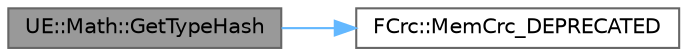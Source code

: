 digraph "UE::Math::GetTypeHash"
{
 // INTERACTIVE_SVG=YES
 // LATEX_PDF_SIZE
  bgcolor="transparent";
  edge [fontname=Helvetica,fontsize=10,labelfontname=Helvetica,labelfontsize=10];
  node [fontname=Helvetica,fontsize=10,shape=box,height=0.2,width=0.4];
  rankdir="LR";
  Node1 [id="Node000001",label="UE::Math::GetTypeHash",height=0.2,width=0.4,color="gray40", fillcolor="grey60", style="filled", fontcolor="black",tooltip="Creates a hash value from an FQuat."];
  Node1 -> Node2 [id="edge1_Node000001_Node000002",color="steelblue1",style="solid",tooltip=" "];
  Node2 [id="Node000002",label="FCrc::MemCrc_DEPRECATED",height=0.2,width=0.4,color="grey40", fillcolor="white", style="filled",URL="$d1/d95/structFCrc.html#a7ae74ebe4d89dc08dcbf2606055431ff",tooltip="generates CRC hash of the memory area"];
}
